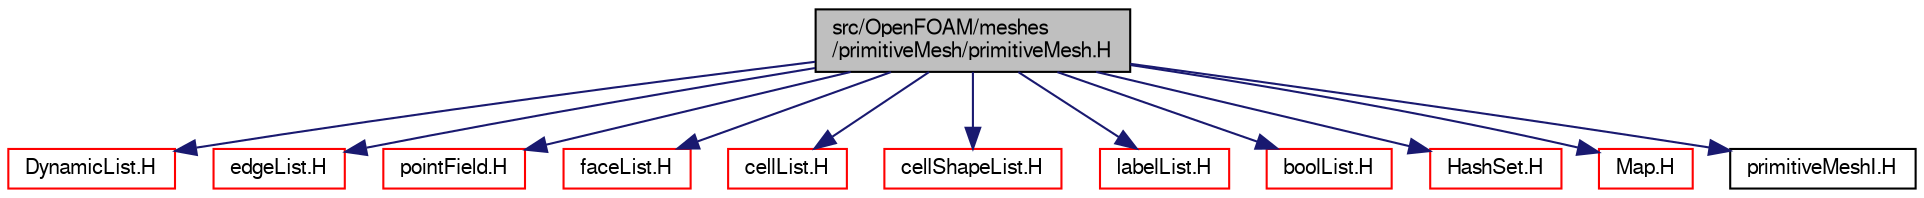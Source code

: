 digraph "src/OpenFOAM/meshes/primitiveMesh/primitiveMesh.H"
{
  bgcolor="transparent";
  edge [fontname="FreeSans",fontsize="10",labelfontname="FreeSans",labelfontsize="10"];
  node [fontname="FreeSans",fontsize="10",shape=record];
  Node0 [label="src/OpenFOAM/meshes\l/primitiveMesh/primitiveMesh.H",height=0.2,width=0.4,color="black", fillcolor="grey75", style="filled", fontcolor="black"];
  Node0 -> Node1 [color="midnightblue",fontsize="10",style="solid",fontname="FreeSans"];
  Node1 [label="DynamicList.H",height=0.2,width=0.4,color="red",URL="$a08633.html"];
  Node0 -> Node51 [color="midnightblue",fontsize="10",style="solid",fontname="FreeSans"];
  Node51 [label="edgeList.H",height=0.2,width=0.4,color="red",URL="$a11312.html"];
  Node0 -> Node65 [color="midnightblue",fontsize="10",style="solid",fontname="FreeSans"];
  Node65 [label="pointField.H",height=0.2,width=0.4,color="red",URL="$a12062.html"];
  Node0 -> Node136 [color="midnightblue",fontsize="10",style="solid",fontname="FreeSans"];
  Node136 [label="faceList.H",height=0.2,width=0.4,color="red",URL="$a11342.html"];
  Node0 -> Node145 [color="midnightblue",fontsize="10",style="solid",fontname="FreeSans"];
  Node145 [label="cellList.H",height=0.2,width=0.4,color="red",URL="$a11192.html"];
  Node0 -> Node149 [color="midnightblue",fontsize="10",style="solid",fontname="FreeSans"];
  Node149 [label="cellShapeList.H",height=0.2,width=0.4,color="red",URL="$a11294.html"];
  Node0 -> Node81 [color="midnightblue",fontsize="10",style="solid",fontname="FreeSans"];
  Node81 [label="labelList.H",height=0.2,width=0.4,color="red",URL="$a12380.html"];
  Node0 -> Node156 [color="midnightblue",fontsize="10",style="solid",fontname="FreeSans"];
  Node156 [label="boolList.H",height=0.2,width=0.4,color="red",URL="$a12152.html"];
  Node0 -> Node157 [color="midnightblue",fontsize="10",style="solid",fontname="FreeSans"];
  Node157 [label="HashSet.H",height=0.2,width=0.4,color="red",URL="$a08471.html"];
  Node0 -> Node159 [color="midnightblue",fontsize="10",style="solid",fontname="FreeSans"];
  Node159 [label="Map.H",height=0.2,width=0.4,color="red",URL="$a08489.html"];
  Node0 -> Node160 [color="midnightblue",fontsize="10",style="solid",fontname="FreeSans"];
  Node160 [label="primitiveMeshI.H",height=0.2,width=0.4,color="black",URL="$a11936.html"];
}
